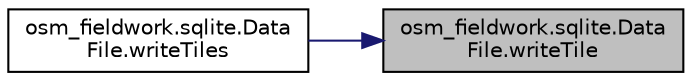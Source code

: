 digraph "osm_fieldwork.sqlite.DataFile.writeTile"
{
 // LATEX_PDF_SIZE
  edge [fontname="Helvetica",fontsize="10",labelfontname="Helvetica",labelfontsize="10"];
  node [fontname="Helvetica",fontsize="10",shape=record];
  rankdir="RL";
  Node1 [label="osm_fieldwork.sqlite.Data\lFile.writeTile",height=0.2,width=0.4,color="black", fillcolor="grey75", style="filled", fontcolor="black",tooltip=" "];
  Node1 -> Node2 [dir="back",color="midnightblue",fontsize="10",style="solid",fontname="Helvetica"];
  Node2 [label="osm_fieldwork.sqlite.Data\lFile.writeTiles",height=0.2,width=0.4,color="black", fillcolor="white", style="filled",URL="$classosm__fieldwork_1_1sqlite_1_1DataFile.html#a8228cf9b7ef28b4b890c3301d38e94d6",tooltip=" "];
}
